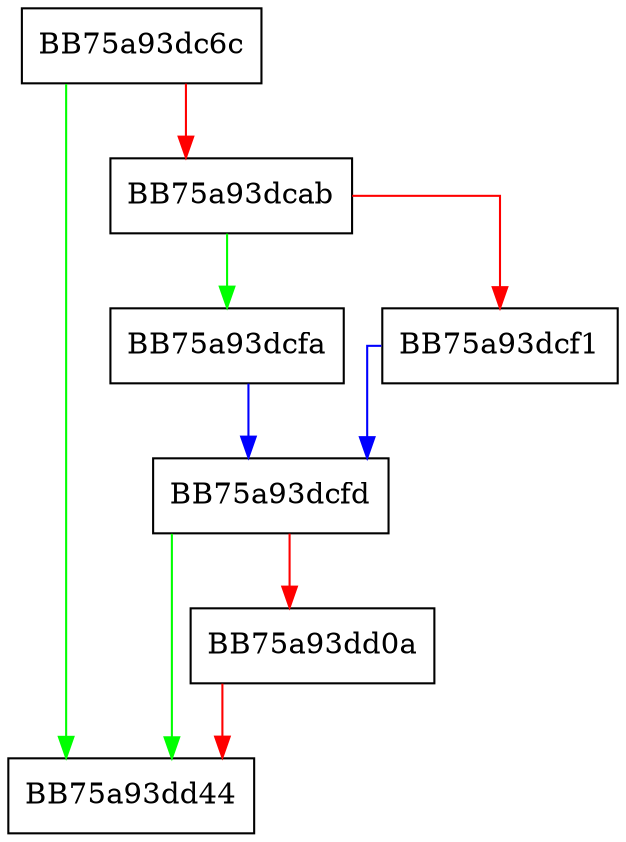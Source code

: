 digraph post {
  node [shape="box"];
  graph [splines=ortho];
  BB75a93dc6c -> BB75a93dd44 [color="green"];
  BB75a93dc6c -> BB75a93dcab [color="red"];
  BB75a93dcab -> BB75a93dcfa [color="green"];
  BB75a93dcab -> BB75a93dcf1 [color="red"];
  BB75a93dcf1 -> BB75a93dcfd [color="blue"];
  BB75a93dcfa -> BB75a93dcfd [color="blue"];
  BB75a93dcfd -> BB75a93dd44 [color="green"];
  BB75a93dcfd -> BB75a93dd0a [color="red"];
  BB75a93dd0a -> BB75a93dd44 [color="red"];
}